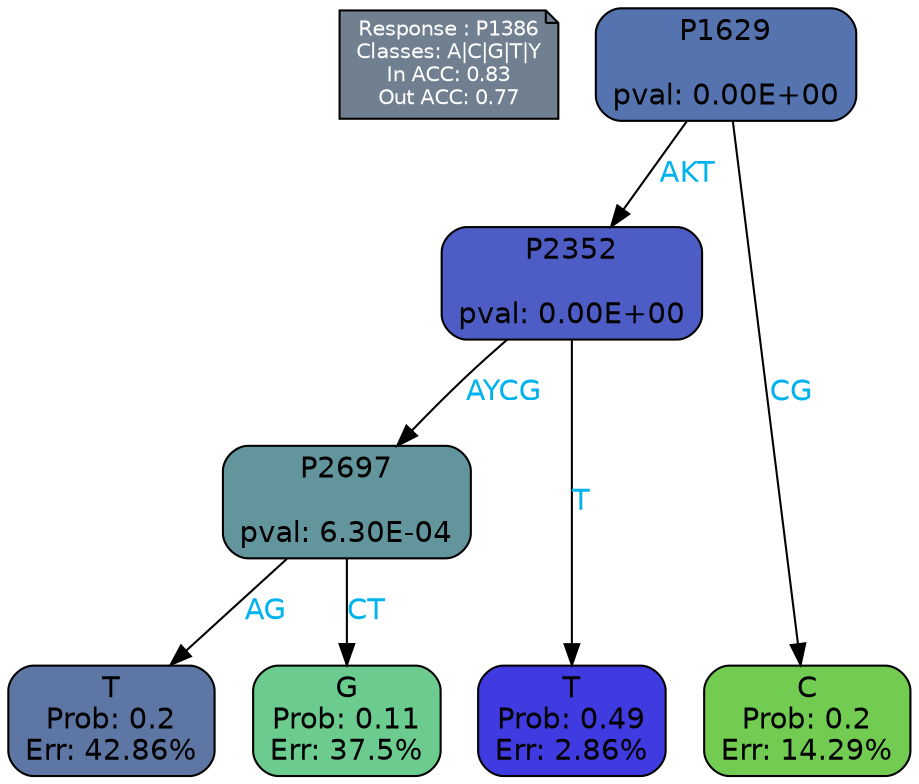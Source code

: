 digraph Tree {
node [shape=box, style="filled, rounded", color="black", fontname=helvetica] ;
graph [ranksep=equally, splines=polylines, bgcolor=transparent, dpi=600] ;
edge [fontname=helvetica] ;
LEGEND [label="Response : P1386
Classes: A|C|G|T|Y
In ACC: 0.83
Out ACC: 0.77
",shape=note,align=left,style=filled,fillcolor="slategray",fontcolor="white",fontsize=10];1 [label="P1629

pval: 0.00E+00", fillcolor="#5573af"] ;
2 [label="P2352

pval: 0.00E+00", fillcolor="#4e5dc6"] ;
3 [label="P2697

pval: 6.30E-04", fillcolor="#63959d"] ;
4 [label="T
Prob: 0.2
Err: 42.86%", fillcolor="#5e76a4"] ;
5 [label="G
Prob: 0.11
Err: 37.5%", fillcolor="#6ccc90"] ;
6 [label="T
Prob: 0.49
Err: 2.86%", fillcolor="#403be0"] ;
7 [label="C
Prob: 0.2
Err: 14.29%", fillcolor="#71cc51"] ;
1 -> 2 [label="AKT",fontcolor=deepskyblue2] ;
1 -> 7 [label="CG",fontcolor=deepskyblue2] ;
2 -> 3 [label="AYCG",fontcolor=deepskyblue2] ;
2 -> 6 [label="T",fontcolor=deepskyblue2] ;
3 -> 4 [label="AG",fontcolor=deepskyblue2] ;
3 -> 5 [label="CT",fontcolor=deepskyblue2] ;
{rank = same; 4;5;6;7;}{rank = same; LEGEND;1;}}